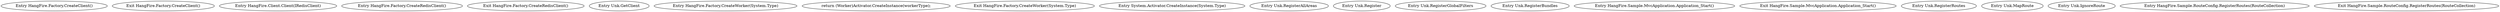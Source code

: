 digraph  {
n0 [cluster="HangFire.Factory.CreateClient()", label="Entry HangFire.Factory.CreateClient()", span="7-7"];
n2 [cluster="HangFire.Factory.CreateClient()", label="Exit HangFire.Factory.CreateClient()", span="7-7"];
n3 [cluster="HangFire.Client.Client(IRedisClient)", label="Entry HangFire.Client.Client(IRedisClient)", span="9-9"];
n4 [cluster="HangFire.Factory.CreateRedisClient()", label="Entry HangFire.Factory.CreateRedisClient()", span="15-15"];
n6 [cluster="HangFire.Factory.CreateRedisClient()", label="Exit HangFire.Factory.CreateRedisClient()", span="15-15"];
n7 [cluster="Unk.GetClient", label="Entry Unk.GetClient", span=""];
n8 [cluster="HangFire.Factory.CreateWorker(System.Type)", label="Entry HangFire.Factory.CreateWorker(System.Type)", span="20-20"];
n9 [cluster="HangFire.Factory.CreateWorker(System.Type)", label="return (Worker)Activator.CreateInstance(workerType);", span="22-22"];
n10 [cluster="HangFire.Factory.CreateWorker(System.Type)", label="Exit HangFire.Factory.CreateWorker(System.Type)", span="20-20"];
n11 [cluster="System.Activator.CreateInstance(System.Type)", label="Entry System.Activator.CreateInstance(System.Type)", span="0-0"];
m0_7 [cluster="Unk.RegisterAllAreas", file="Global.asax.cs", label="Entry Unk.RegisterAllAreas", span=""];
m0_8 [cluster="Unk.Register", file="Global.asax.cs", label="Entry Unk.Register", span=""];
m0_9 [cluster="Unk.RegisterGlobalFilters", file="Global.asax.cs", label="Entry Unk.RegisterGlobalFilters", span=""];
m0_11 [cluster="Unk.RegisterBundles", file="Global.asax.cs", label="Entry Unk.RegisterBundles", span=""];
m0_0 [cluster="HangFire.Sample.MvcApplication.Application_Start()", file="Global.asax.cs", label="Entry HangFire.Sample.MvcApplication.Application_Start()", span="16-16"];
m0_6 [cluster="HangFire.Sample.MvcApplication.Application_Start()", file="Global.asax.cs", label="Exit HangFire.Sample.MvcApplication.Application_Start()", span="16-16"];
m0_10 [cluster="Unk.RegisterRoutes", file="Global.asax.cs", label="Entry Unk.RegisterRoutes", span=""];
m1_5 [cluster="Unk.MapRoute", file="RouteConfig.cs", label="Entry Unk.MapRoute", span=""];
m1_4 [cluster="Unk.IgnoreRoute", file="RouteConfig.cs", label="Entry Unk.IgnoreRoute", span=""];
m1_0 [cluster="HangFire.Sample.RouteConfig.RegisterRoutes(RouteCollection)", file="RouteConfig.cs", label="Entry HangFire.Sample.RouteConfig.RegisterRoutes(RouteCollection)", span="11-11"];
m1_3 [cluster="HangFire.Sample.RouteConfig.RegisterRoutes(RouteCollection)", file="RouteConfig.cs", label="Exit HangFire.Sample.RouteConfig.RegisterRoutes(RouteCollection)", span="11-11"];
}
